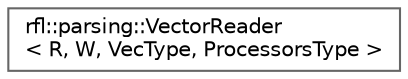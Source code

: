 digraph "类继承关系图"
{
 // LATEX_PDF_SIZE
  bgcolor="transparent";
  edge [fontname=Helvetica,fontsize=10,labelfontname=Helvetica,labelfontsize=10];
  node [fontname=Helvetica,fontsize=10,shape=box,height=0.2,width=0.4];
  rankdir="LR";
  Node0 [id="Node000000",label="rfl::parsing::VectorReader\l\< R, W, VecType, ProcessorsType \>",height=0.2,width=0.4,color="grey40", fillcolor="white", style="filled",URL="$classrfl_1_1parsing_1_1_vector_reader.html",tooltip=" "];
}
